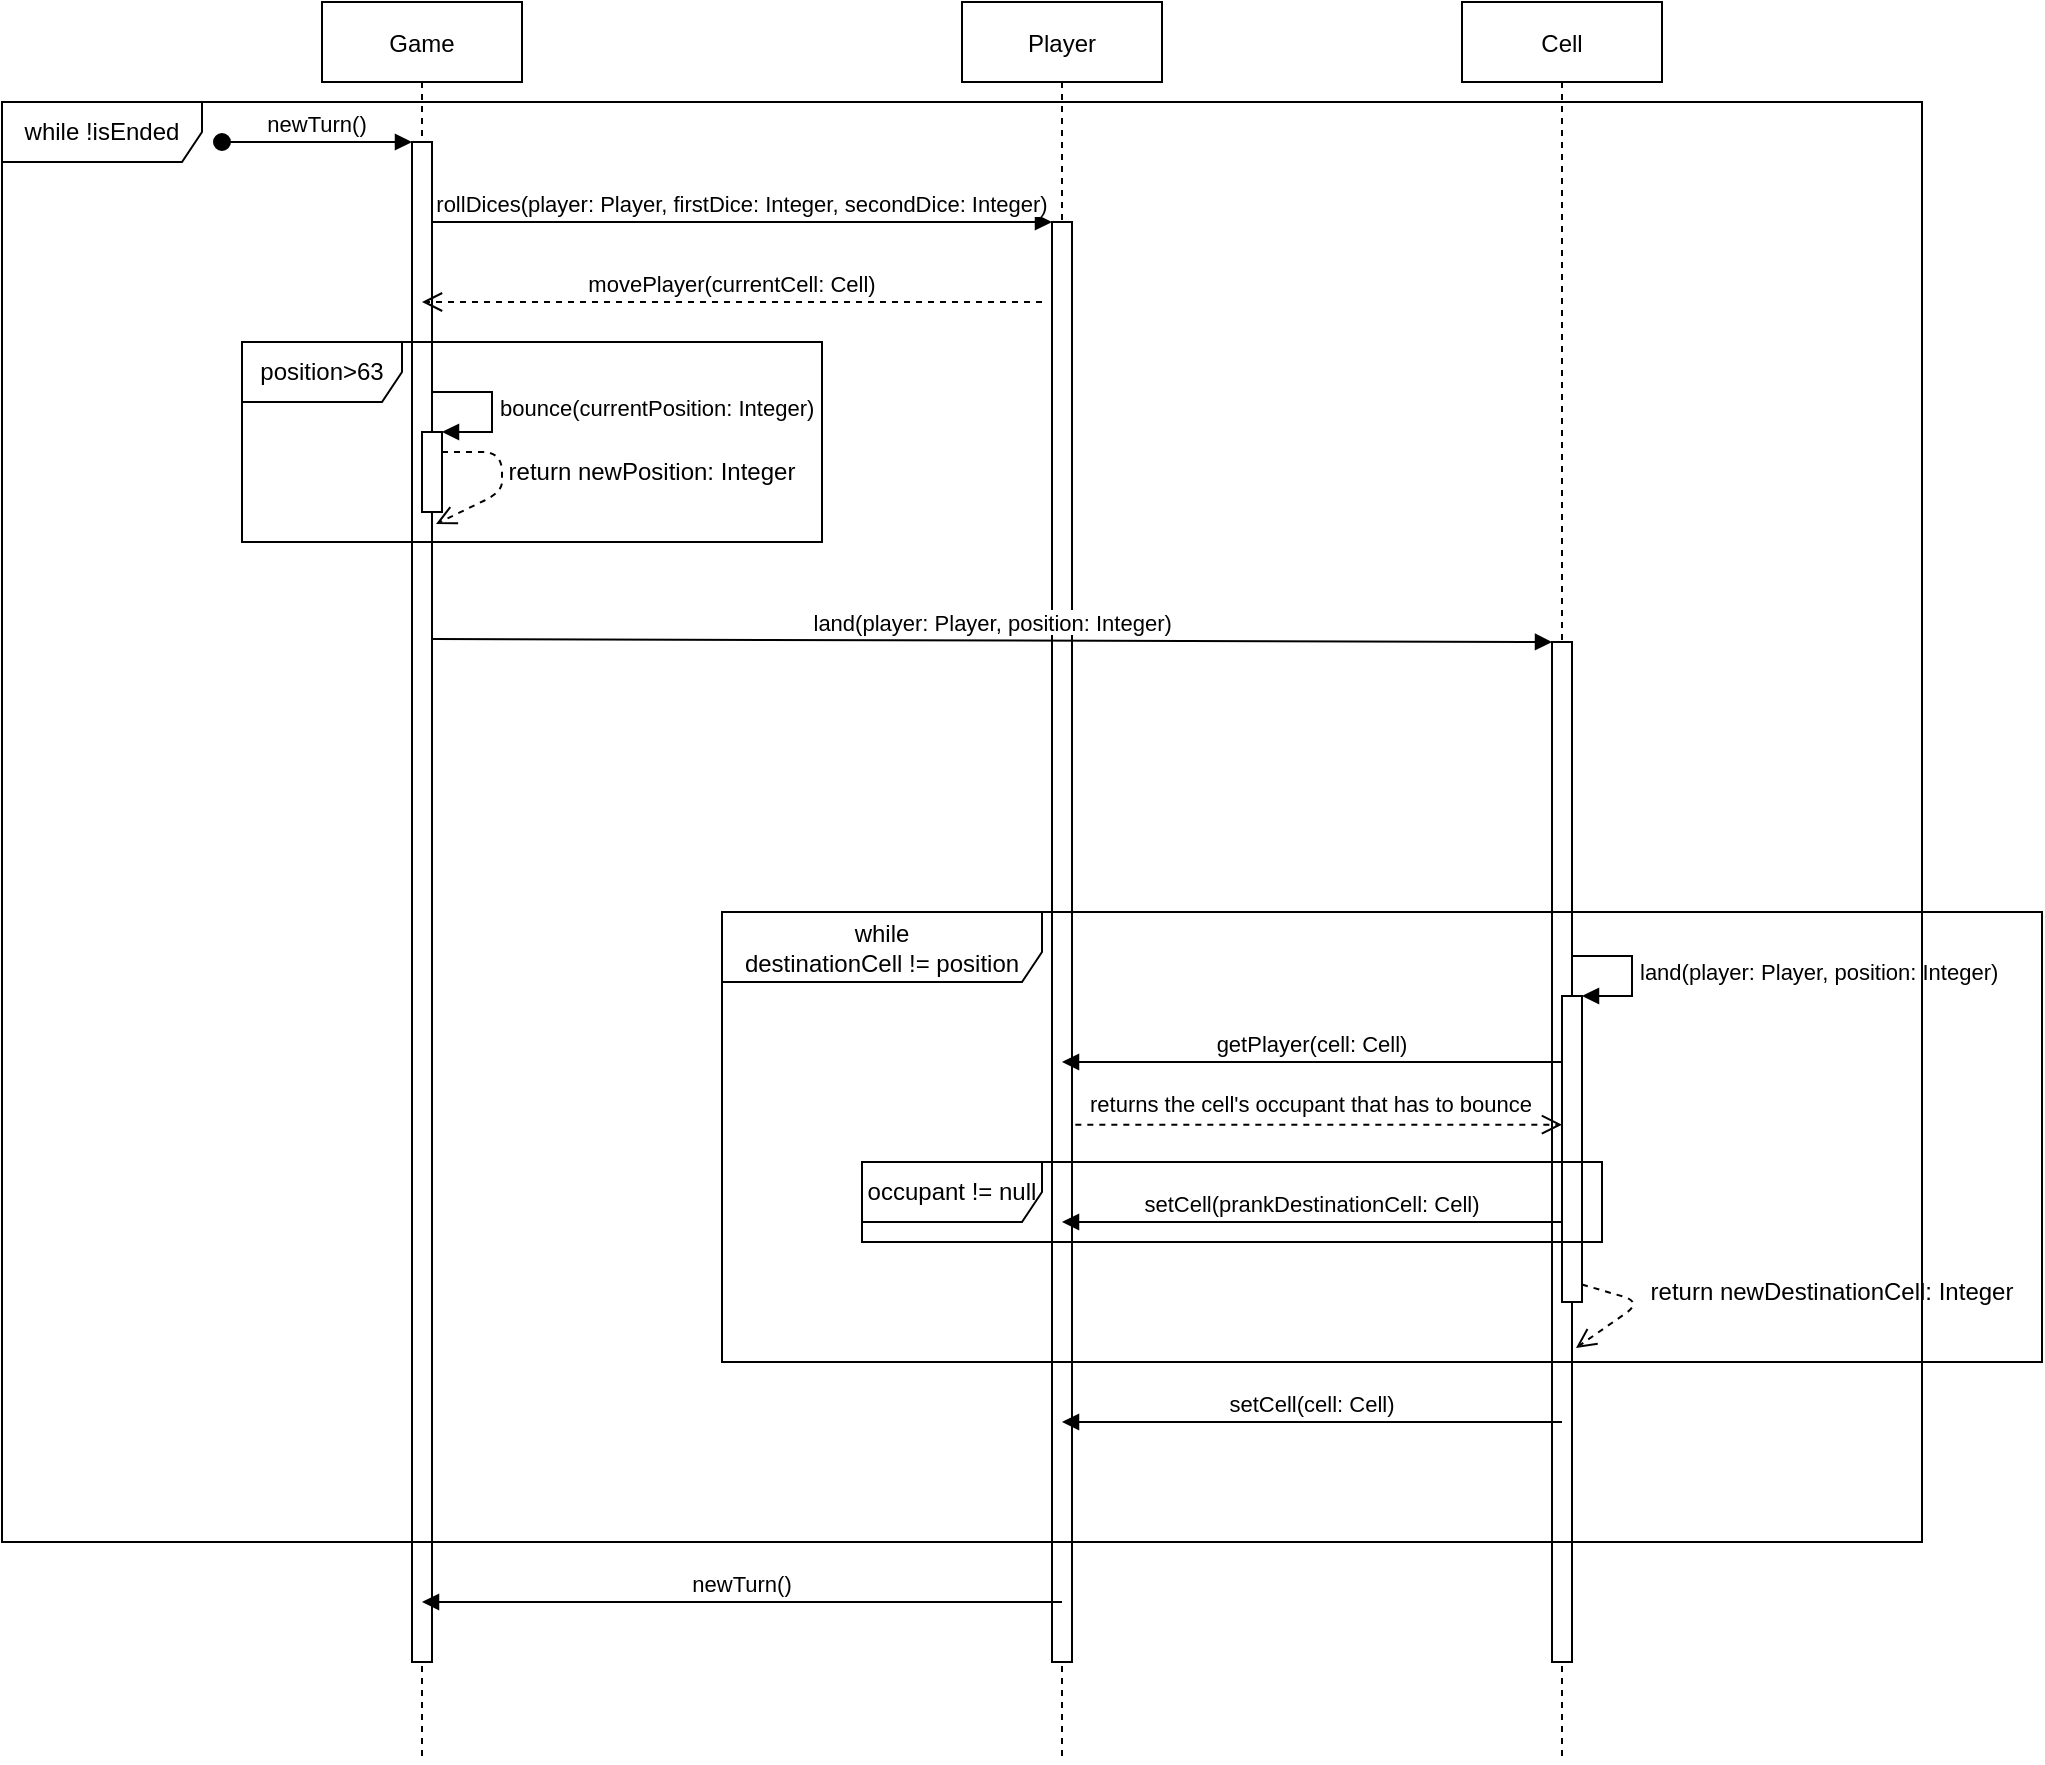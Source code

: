 <mxfile version="20.6.2" type="device"><diagram id="kgpKYQtTHZ0yAKxKKP6v" name="Page-1"><mxGraphModel dx="782" dy="444" grid="1" gridSize="10" guides="1" tooltips="1" connect="1" arrows="1" fold="1" page="1" pageScale="1" pageWidth="850" pageHeight="1100" math="0" shadow="0"><root><mxCell id="0"/><mxCell id="1" parent="0"/><mxCell id="3nuBFxr9cyL0pnOWT2aG-1" value="Game" style="shape=umlLifeline;perimeter=lifelinePerimeter;container=1;collapsible=0;recursiveResize=0;rounded=0;shadow=0;strokeWidth=1;" parent="1" vertex="1"><mxGeometry x="170" y="40" width="100" height="880" as="geometry"/></mxCell><mxCell id="3nuBFxr9cyL0pnOWT2aG-2" value="" style="points=[];perimeter=orthogonalPerimeter;rounded=0;shadow=0;strokeWidth=1;" parent="3nuBFxr9cyL0pnOWT2aG-1" vertex="1"><mxGeometry x="45" y="70" width="10" height="760" as="geometry"/></mxCell><mxCell id="3nuBFxr9cyL0pnOWT2aG-3" value="newTurn()" style="verticalAlign=bottom;startArrow=oval;endArrow=block;startSize=8;shadow=0;strokeWidth=1;" parent="3nuBFxr9cyL0pnOWT2aG-1" target="3nuBFxr9cyL0pnOWT2aG-2" edge="1"><mxGeometry relative="1" as="geometry"><mxPoint x="-50" y="70" as="sourcePoint"/></mxGeometry></mxCell><mxCell id="3nuBFxr9cyL0pnOWT2aG-5" value="Player" style="shape=umlLifeline;perimeter=lifelinePerimeter;container=1;collapsible=0;recursiveResize=0;rounded=0;shadow=0;strokeWidth=1;" parent="1" vertex="1"><mxGeometry x="490" y="40" width="100" height="880" as="geometry"/></mxCell><mxCell id="3nuBFxr9cyL0pnOWT2aG-6" value="" style="points=[];perimeter=orthogonalPerimeter;rounded=0;shadow=0;strokeWidth=1;" parent="3nuBFxr9cyL0pnOWT2aG-5" vertex="1"><mxGeometry x="45" y="110" width="10" height="720" as="geometry"/></mxCell><mxCell id="3nuBFxr9cyL0pnOWT2aG-8" value="rollDices(player: Player, firstDice: Integer, secondDice: Integer)" style="verticalAlign=bottom;endArrow=block;shadow=0;strokeWidth=1;" parent="1" source="3nuBFxr9cyL0pnOWT2aG-2" target="3nuBFxr9cyL0pnOWT2aG-6" edge="1"><mxGeometry relative="1" as="geometry"><mxPoint x="275" y="160" as="sourcePoint"/><Array as="points"><mxPoint x="440" y="150"/></Array></mxGeometry></mxCell><mxCell id="9mpmSiUfcvfMqGzvYrur-2" value="movePlayer(currentCell: Cell)" style="verticalAlign=bottom;endArrow=open;dashed=1;endSize=8;exitX=0;exitY=0.95;shadow=0;strokeWidth=1;" edge="1" parent="1"><mxGeometry relative="1" as="geometry"><mxPoint x="220" y="190.0" as="targetPoint"/><mxPoint x="530" y="190.0" as="sourcePoint"/></mxGeometry></mxCell><mxCell id="9mpmSiUfcvfMqGzvYrur-3" value="position&amp;gt;63" style="shape=umlFrame;whiteSpace=wrap;html=1;width=80;height=30;" vertex="1" parent="1"><mxGeometry x="130" y="210" width="290" height="100" as="geometry"/></mxCell><mxCell id="9mpmSiUfcvfMqGzvYrur-7" value="" style="html=1;points=[];perimeter=orthogonalPerimeter;" vertex="1" parent="1"><mxGeometry x="220" y="255" width="10" height="40" as="geometry"/></mxCell><mxCell id="9mpmSiUfcvfMqGzvYrur-8" value="bounce(currentPosition: Integer)" style="edgeStyle=orthogonalEdgeStyle;html=1;align=left;spacingLeft=2;endArrow=block;rounded=0;entryX=1;entryY=0;" edge="1" target="9mpmSiUfcvfMqGzvYrur-7" parent="1"><mxGeometry relative="1" as="geometry"><mxPoint x="225" y="235" as="sourcePoint"/><Array as="points"><mxPoint x="255" y="235"/></Array></mxGeometry></mxCell><mxCell id="9mpmSiUfcvfMqGzvYrur-9" value="" style="verticalAlign=bottom;endArrow=open;dashed=1;endSize=8;shadow=0;strokeWidth=1;entryX=0.7;entryY=1.15;entryDx=0;entryDy=0;entryPerimeter=0;" edge="1" parent="1" source="9mpmSiUfcvfMqGzvYrur-7" target="9mpmSiUfcvfMqGzvYrur-7"><mxGeometry x="0.166" y="80" relative="1" as="geometry"><mxPoint x="65" y="319.0" as="targetPoint"/><mxPoint x="375" y="319.0" as="sourcePoint"/><Array as="points"><mxPoint x="260" y="275"/></Array><mxPoint as="offset"/></mxGeometry></mxCell><mxCell id="9mpmSiUfcvfMqGzvYrur-11" value="return newPosition: Integer" style="text;html=1;strokeColor=none;fillColor=none;align=center;verticalAlign=middle;whiteSpace=wrap;rounded=0;" vertex="1" parent="1"><mxGeometry x="260" y="260" width="150" height="30" as="geometry"/></mxCell><mxCell id="9mpmSiUfcvfMqGzvYrur-12" value="Cell" style="shape=umlLifeline;perimeter=lifelinePerimeter;container=1;collapsible=0;recursiveResize=0;rounded=0;shadow=0;strokeWidth=1;" vertex="1" parent="1"><mxGeometry x="740" y="40" width="100" height="880" as="geometry"/></mxCell><mxCell id="9mpmSiUfcvfMqGzvYrur-13" value="" style="points=[];perimeter=orthogonalPerimeter;rounded=0;shadow=0;strokeWidth=1;" vertex="1" parent="9mpmSiUfcvfMqGzvYrur-12"><mxGeometry x="45" y="320" width="10" height="510" as="geometry"/></mxCell><mxCell id="9mpmSiUfcvfMqGzvYrur-16" value="while&lt;br&gt;destinationCell != position" style="shape=umlFrame;whiteSpace=wrap;html=1;width=160;height=35;" vertex="1" parent="1"><mxGeometry x="370" y="495" width="660" height="225" as="geometry"/></mxCell><mxCell id="9mpmSiUfcvfMqGzvYrur-18" value="" style="html=1;points=[];perimeter=orthogonalPerimeter;" vertex="1" parent="1"><mxGeometry x="790" y="537" width="10" height="153" as="geometry"/></mxCell><mxCell id="9mpmSiUfcvfMqGzvYrur-19" value="land(player: Player, position: Integer)" style="edgeStyle=orthogonalEdgeStyle;html=1;align=left;spacingLeft=2;endArrow=block;rounded=0;entryX=1;entryY=0;" edge="1" parent="1" target="9mpmSiUfcvfMqGzvYrur-18"><mxGeometry relative="1" as="geometry"><mxPoint x="795" y="517" as="sourcePoint"/><Array as="points"><mxPoint x="825" y="517"/></Array></mxGeometry></mxCell><mxCell id="9mpmSiUfcvfMqGzvYrur-20" value="" style="verticalAlign=bottom;endArrow=open;dashed=1;endSize=8;shadow=0;strokeWidth=1;entryX=0.7;entryY=1.15;entryDx=0;entryDy=0;entryPerimeter=0;exitX=1;exitY=0.943;exitDx=0;exitDy=0;exitPerimeter=0;" edge="1" parent="1" source="9mpmSiUfcvfMqGzvYrur-18" target="9mpmSiUfcvfMqGzvYrur-18"><mxGeometry x="0.166" y="80" relative="1" as="geometry"><mxPoint x="635" y="601.0" as="targetPoint"/><mxPoint x="945" y="601.0" as="sourcePoint"/><Array as="points"><mxPoint x="830" y="690"/></Array><mxPoint as="offset"/></mxGeometry></mxCell><mxCell id="9mpmSiUfcvfMqGzvYrur-21" value="return newDestinationCell: Integer" style="text;html=1;strokeColor=none;fillColor=none;align=center;verticalAlign=middle;whiteSpace=wrap;rounded=0;" vertex="1" parent="1"><mxGeometry x="830" y="670" width="190" height="30" as="geometry"/></mxCell><mxCell id="9mpmSiUfcvfMqGzvYrur-31" value="getPlayer(cell: Cell)" style="verticalAlign=bottom;endArrow=block;shadow=0;strokeWidth=1;" edge="1" parent="1" source="9mpmSiUfcvfMqGzvYrur-18"><mxGeometry relative="1" as="geometry"><mxPoint x="674.5" y="565.0" as="sourcePoint"/><mxPoint x="540" y="570" as="targetPoint"/></mxGeometry></mxCell><mxCell id="9mpmSiUfcvfMqGzvYrur-32" value="returns the cell's occupant that has to bounce" style="html=1;verticalAlign=bottom;endArrow=open;dashed=1;endSize=8;rounded=0;exitX=1.167;exitY=0.842;exitDx=0;exitDy=0;exitPerimeter=0;" edge="1" parent="1" target="9mpmSiUfcvfMqGzvYrur-18"><mxGeometry x="-0.035" y="1" relative="1" as="geometry"><mxPoint x="546.67" y="601.34" as="sourcePoint"/><mxPoint x="740" y="600.0" as="targetPoint"/><Array as="points"/><mxPoint as="offset"/></mxGeometry></mxCell><mxCell id="9mpmSiUfcvfMqGzvYrur-33" value="setCell(prankDestinationCell: Cell)" style="verticalAlign=bottom;endArrow=block;shadow=0;strokeWidth=1;" edge="1" parent="1" source="9mpmSiUfcvfMqGzvYrur-18"><mxGeometry relative="1" as="geometry"><mxPoint x="740" y="650" as="sourcePoint"/><mxPoint x="540" y="650" as="targetPoint"/></mxGeometry></mxCell><mxCell id="9mpmSiUfcvfMqGzvYrur-35" value="occupant != null" style="shape=umlFrame;whiteSpace=wrap;html=1;width=90;height=30;" vertex="1" parent="1"><mxGeometry x="440" y="620" width="370" height="40" as="geometry"/></mxCell><mxCell id="9mpmSiUfcvfMqGzvYrur-44" value="while !isEnded" style="shape=umlFrame;whiteSpace=wrap;html=1;width=100;height=30;" vertex="1" parent="1"><mxGeometry x="10" y="90" width="960" height="720" as="geometry"/></mxCell><mxCell id="9mpmSiUfcvfMqGzvYrur-39" value="setCell(cell: Cell)" style="verticalAlign=bottom;endArrow=block;shadow=0;strokeWidth=1;" edge="1" parent="1"><mxGeometry relative="1" as="geometry"><mxPoint x="790" y="750" as="sourcePoint"/><mxPoint x="540" y="750" as="targetPoint"/></mxGeometry></mxCell><mxCell id="9mpmSiUfcvfMqGzvYrur-42" value="newTurn()" style="verticalAlign=bottom;endArrow=block;shadow=0;strokeWidth=1;" edge="1" parent="1" target="3nuBFxr9cyL0pnOWT2aG-1"><mxGeometry relative="1" as="geometry"><mxPoint x="540" y="840" as="sourcePoint"/><mxPoint x="290" y="840" as="targetPoint"/></mxGeometry></mxCell><mxCell id="9mpmSiUfcvfMqGzvYrur-14" value="land(player: Player, position: Integer)" style="verticalAlign=bottom;endArrow=block;shadow=0;strokeWidth=1;exitX=1.033;exitY=0.327;exitDx=0;exitDy=0;exitPerimeter=0;" edge="1" parent="1" source="3nuBFxr9cyL0pnOWT2aG-2" target="9mpmSiUfcvfMqGzvYrur-13"><mxGeometry relative="1" as="geometry"><mxPoint x="225" y="310.0" as="sourcePoint"/><mxPoint x="535" y="310.0" as="targetPoint"/></mxGeometry></mxCell></root></mxGraphModel></diagram></mxfile>